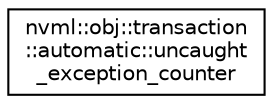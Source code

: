 digraph "Graphical Class Hierarchy"
{
  edge [fontname="Helvetica",fontsize="10",labelfontname="Helvetica",labelfontsize="10"];
  node [fontname="Helvetica",fontsize="10",shape=record];
  rankdir="LR";
  Node1 [label="nvml::obj::transaction\l::automatic::uncaught\l_exception_counter",height=0.2,width=0.4,color="black", fillcolor="white", style="filled",URL="$classnvml_1_1obj_1_1transaction_1_1automatic_1_1uncaught__exception__counter.html",tooltip="Internal class for counting active exceptions. "];
}
